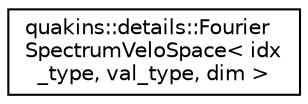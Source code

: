 digraph "Graphical Class Hierarchy"
{
 // LATEX_PDF_SIZE
  edge [fontname="Helvetica",fontsize="10",labelfontname="Helvetica",labelfontsize="10"];
  node [fontname="Helvetica",fontsize="10",shape=record];
  rankdir="LR";
  Node0 [label="quakins::details::Fourier\lSpectrumVeloSpace\< idx\l_type, val_type, dim \>",height=0.2,width=0.4,color="black", fillcolor="white", style="filled",URL="$classquakins_1_1details_1_1FourierSpectrumVeloSpace.html",tooltip=" "];
}
